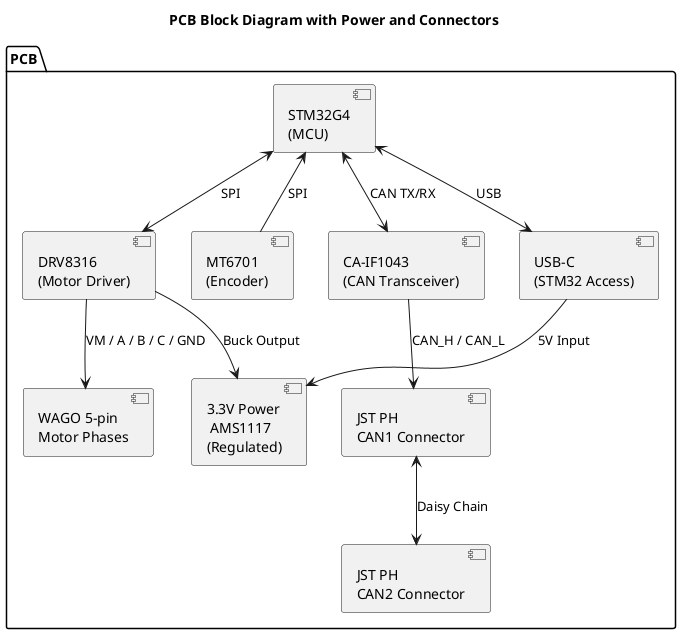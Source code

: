 @startuml
title PCB Block Diagram with Power and Connectors

package "PCB" {

    [STM32G4\n(MCU)] as MCU
    [DRV8316\n(Motor Driver)] as Driver
    [MT6701\n(Encoder)] as Encoder
    [CA-IF1043\n(CAN Transceiver)] as CAN

    ' External connectors
    [JST PH\nCAN1 Connector] as CAN1
    [JST PH\nCAN2 Connector] as CAN2
    [WAGO 5-pin\nMotor Phases] as WAGO_BLDC
    [USB-C\n(STM32 Access)] as USB_C

    ' Power section
    [3.3V Power\n AMS1117 \n(Regulated)] as POWER_3V3
    USB_C --> POWER_3V3 : 5V Input
    Driver --> POWER_3V3 : Buck Output


    ' Internal data connections
    MCU <--> Driver : SPI
    MCU <-- Encoder : SPI
    MCU <--> CAN : CAN TX/RX
    MCU <--> USB_C : USB

    ' Connectors to external
    CAN --> CAN1 : CAN_H / CAN_L
    CAN1 <--> CAN2 : Daisy Chain
    Driver --> WAGO_BLDC : VM / A / B / C / GND
}

@enduml
